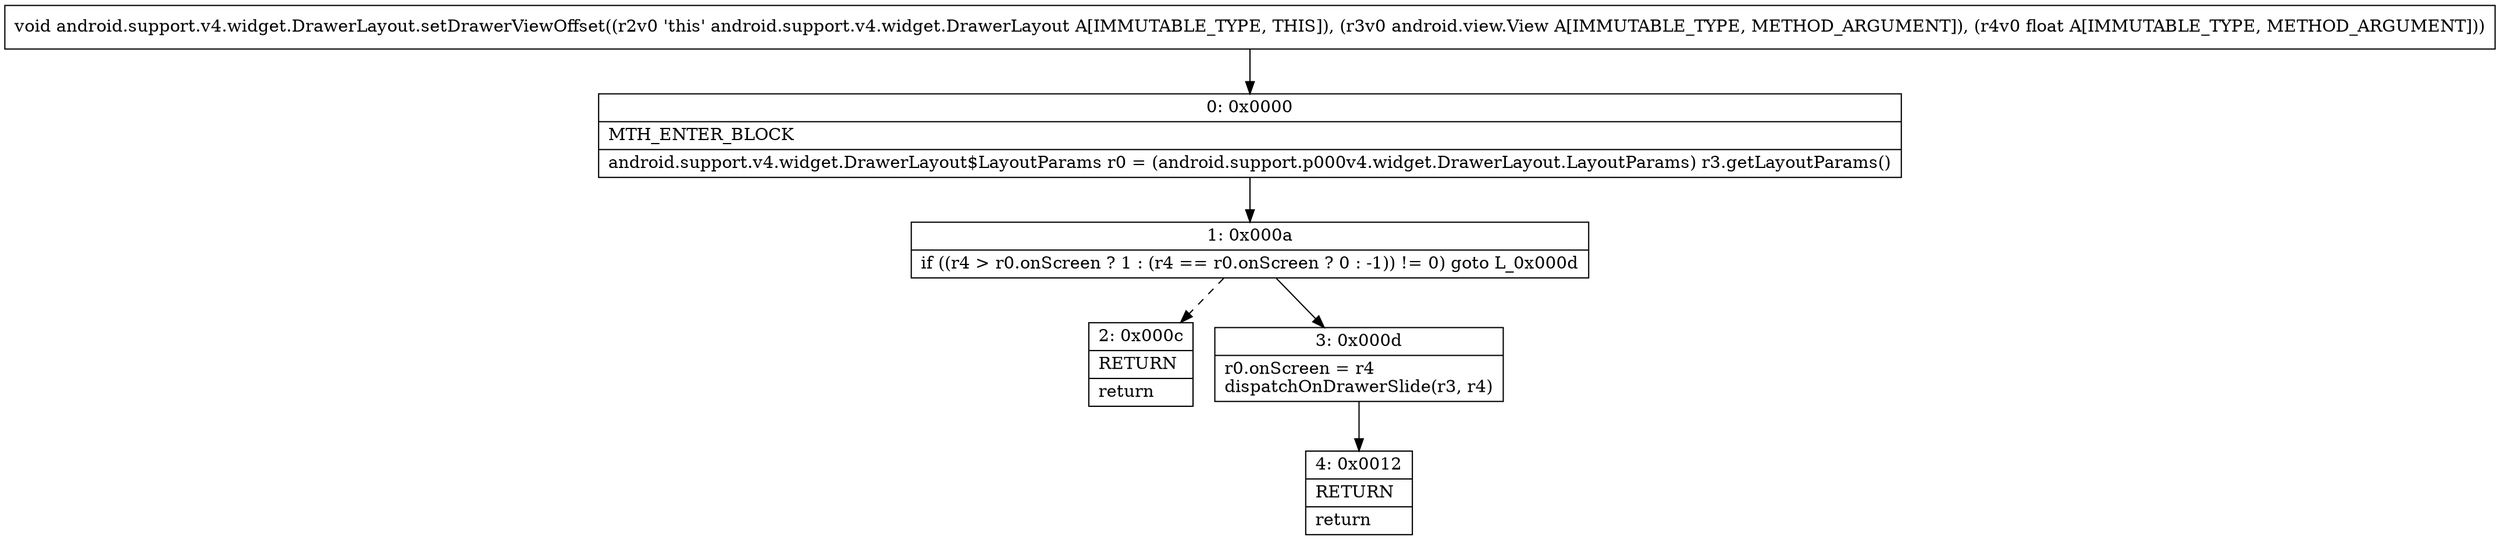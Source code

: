 digraph "CFG forandroid.support.v4.widget.DrawerLayout.setDrawerViewOffset(Landroid\/view\/View;F)V" {
Node_0 [shape=record,label="{0\:\ 0x0000|MTH_ENTER_BLOCK\l|android.support.v4.widget.DrawerLayout$LayoutParams r0 = (android.support.p000v4.widget.DrawerLayout.LayoutParams) r3.getLayoutParams()\l}"];
Node_1 [shape=record,label="{1\:\ 0x000a|if ((r4 \> r0.onScreen ? 1 : (r4 == r0.onScreen ? 0 : \-1)) != 0) goto L_0x000d\l}"];
Node_2 [shape=record,label="{2\:\ 0x000c|RETURN\l|return\l}"];
Node_3 [shape=record,label="{3\:\ 0x000d|r0.onScreen = r4\ldispatchOnDrawerSlide(r3, r4)\l}"];
Node_4 [shape=record,label="{4\:\ 0x0012|RETURN\l|return\l}"];
MethodNode[shape=record,label="{void android.support.v4.widget.DrawerLayout.setDrawerViewOffset((r2v0 'this' android.support.v4.widget.DrawerLayout A[IMMUTABLE_TYPE, THIS]), (r3v0 android.view.View A[IMMUTABLE_TYPE, METHOD_ARGUMENT]), (r4v0 float A[IMMUTABLE_TYPE, METHOD_ARGUMENT])) }"];
MethodNode -> Node_0;
Node_0 -> Node_1;
Node_1 -> Node_2[style=dashed];
Node_1 -> Node_3;
Node_3 -> Node_4;
}

